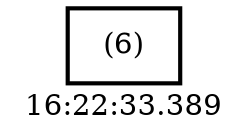 digraph  g{ graph[label = "16:22:33.389"]
node [shape=rectangle, color=black, fontcolor=black, style=bold] edge [color=black] 0 [label="(6)"] ; 
}

